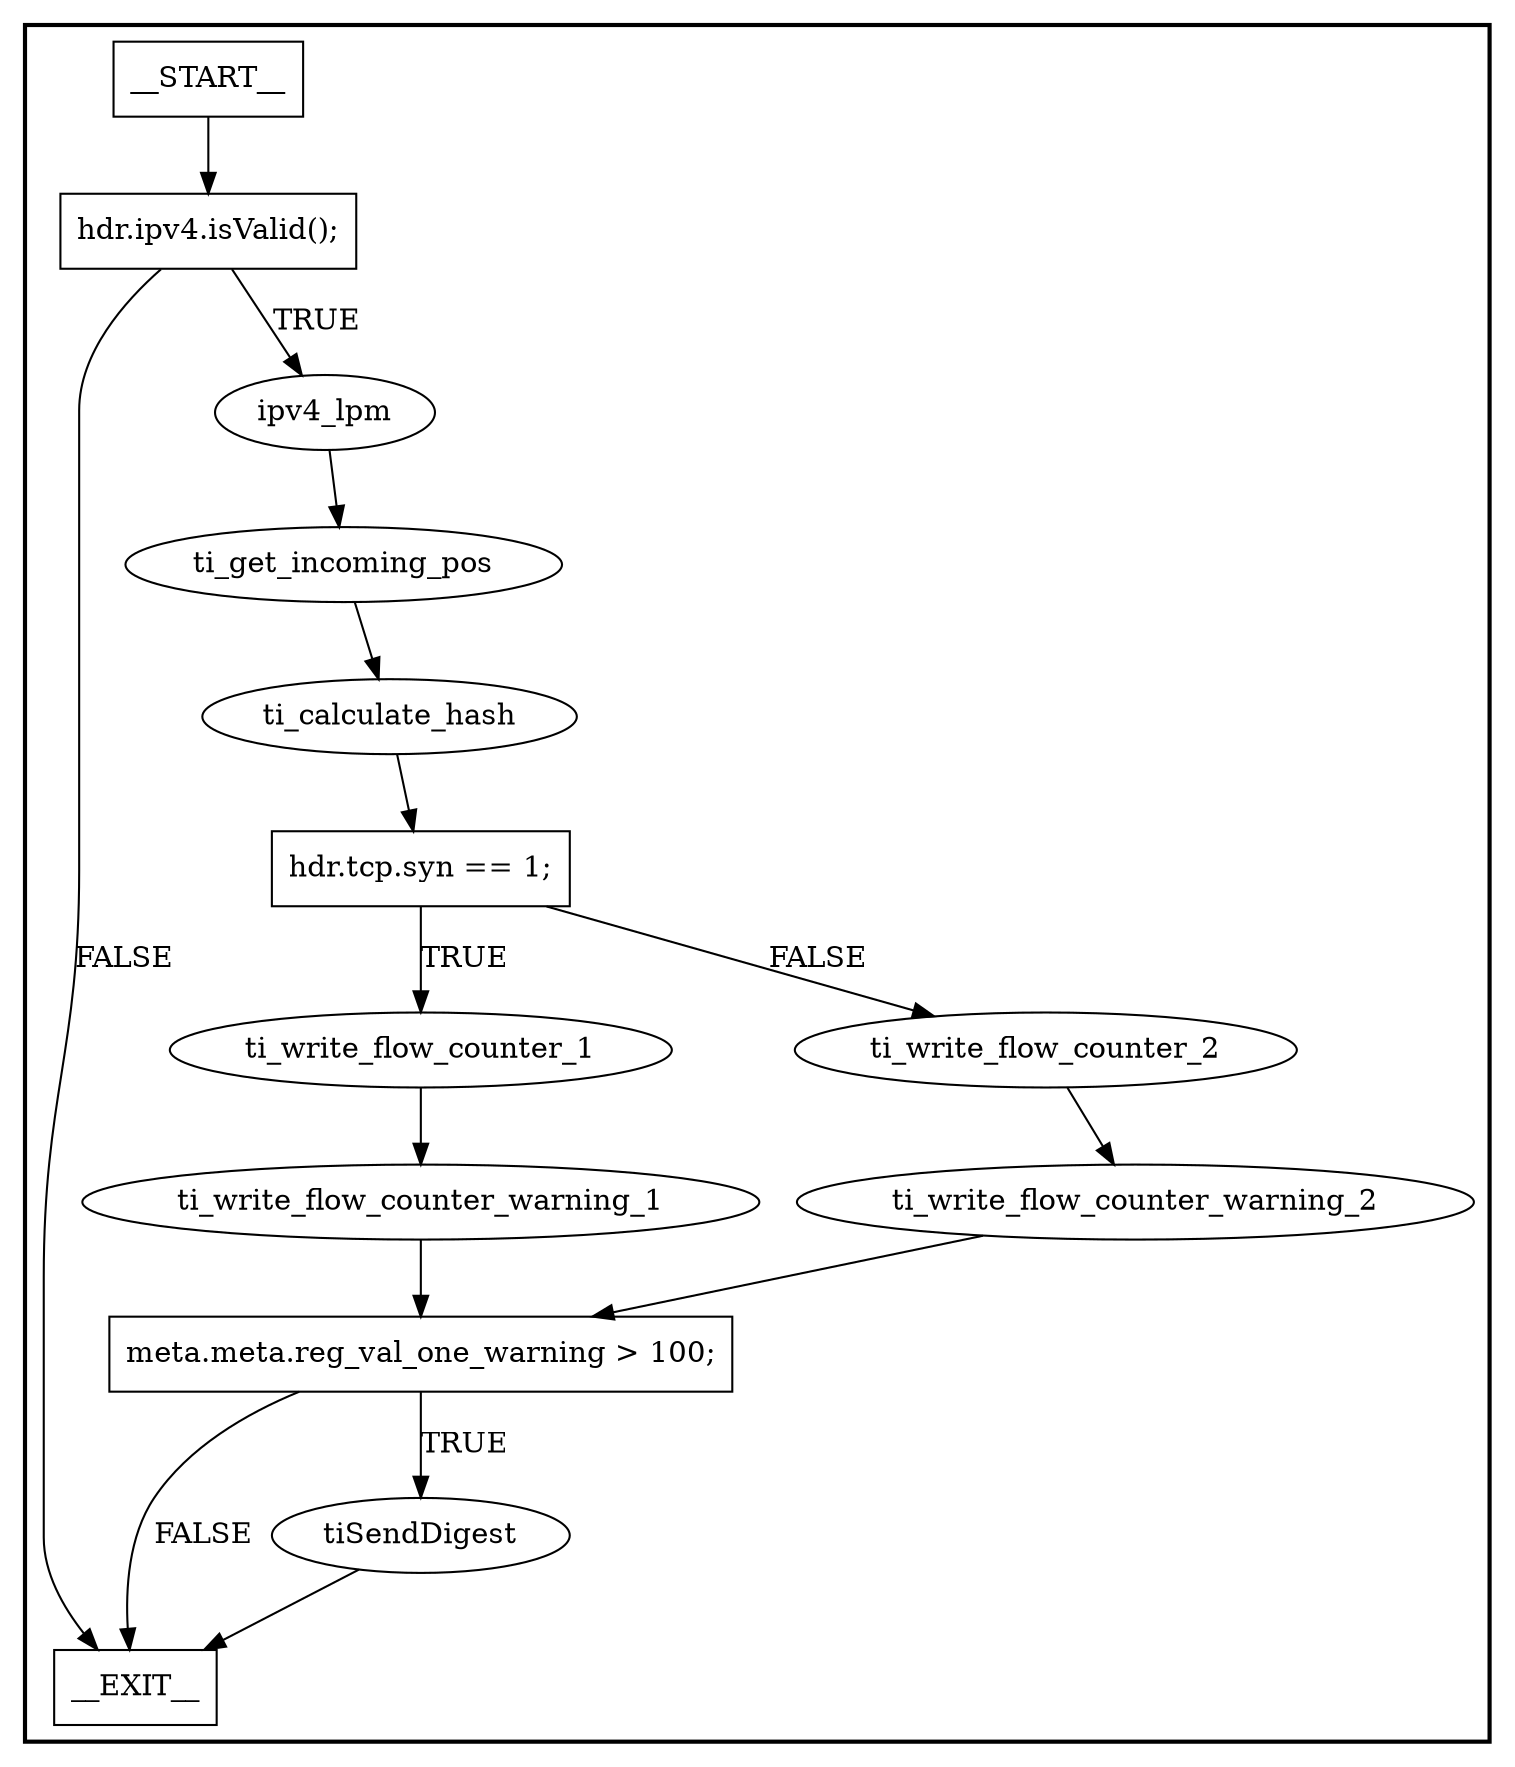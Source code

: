 digraph ingress {
subgraph cluster {
graph [
label="", labeljust=r, style=bold];
0[label=__START__, margin="", shape=rectangle, style=solid];
1[label=__EXIT__, margin="", shape=rectangle, style=solid];
2[label="hdr.ipv4.isValid();", margin="", shape=rectangle, style=solid];
3[label=ipv4_lpm, margin="", shape=ellipse, style=solid];
4[label=ti_get_incoming_pos, margin="", shape=ellipse, style=solid];
5[label=ti_calculate_hash, margin="", shape=ellipse, style=solid];
6[label="hdr.tcp.syn == 1;", margin="", shape=rectangle, style=solid];
7[label=ti_write_flow_counter_1, margin="", shape=ellipse, style=solid];
8[label=ti_write_flow_counter_warning_1, margin="", shape=ellipse, style=solid];
9[label=ti_write_flow_counter_2, margin="", shape=ellipse, style=solid];
10[label=ti_write_flow_counter_warning_2, margin="", shape=ellipse, style=solid];
11[label="meta.meta.reg_val_one_warning > 100;", margin="", shape=rectangle, style=solid];
12[label=tiSendDigest, margin="", shape=ellipse, style=solid];
0 -> 2[label=""];
2 -> 3[label=TRUE];
2 -> 1[label=FALSE];
3 -> 4[label=""];
4 -> 5[label=""];
5 -> 6[label=""];
6 -> 7[label=TRUE];
6 -> 9[label=FALSE];
7 -> 8[label=""];
8 -> 11[label=""];
9 -> 10[label=""];
10 -> 11[label=""];
11 -> 12[label=TRUE];
11 -> 1[label=FALSE];
12 -> 1[label=""];
}
}
